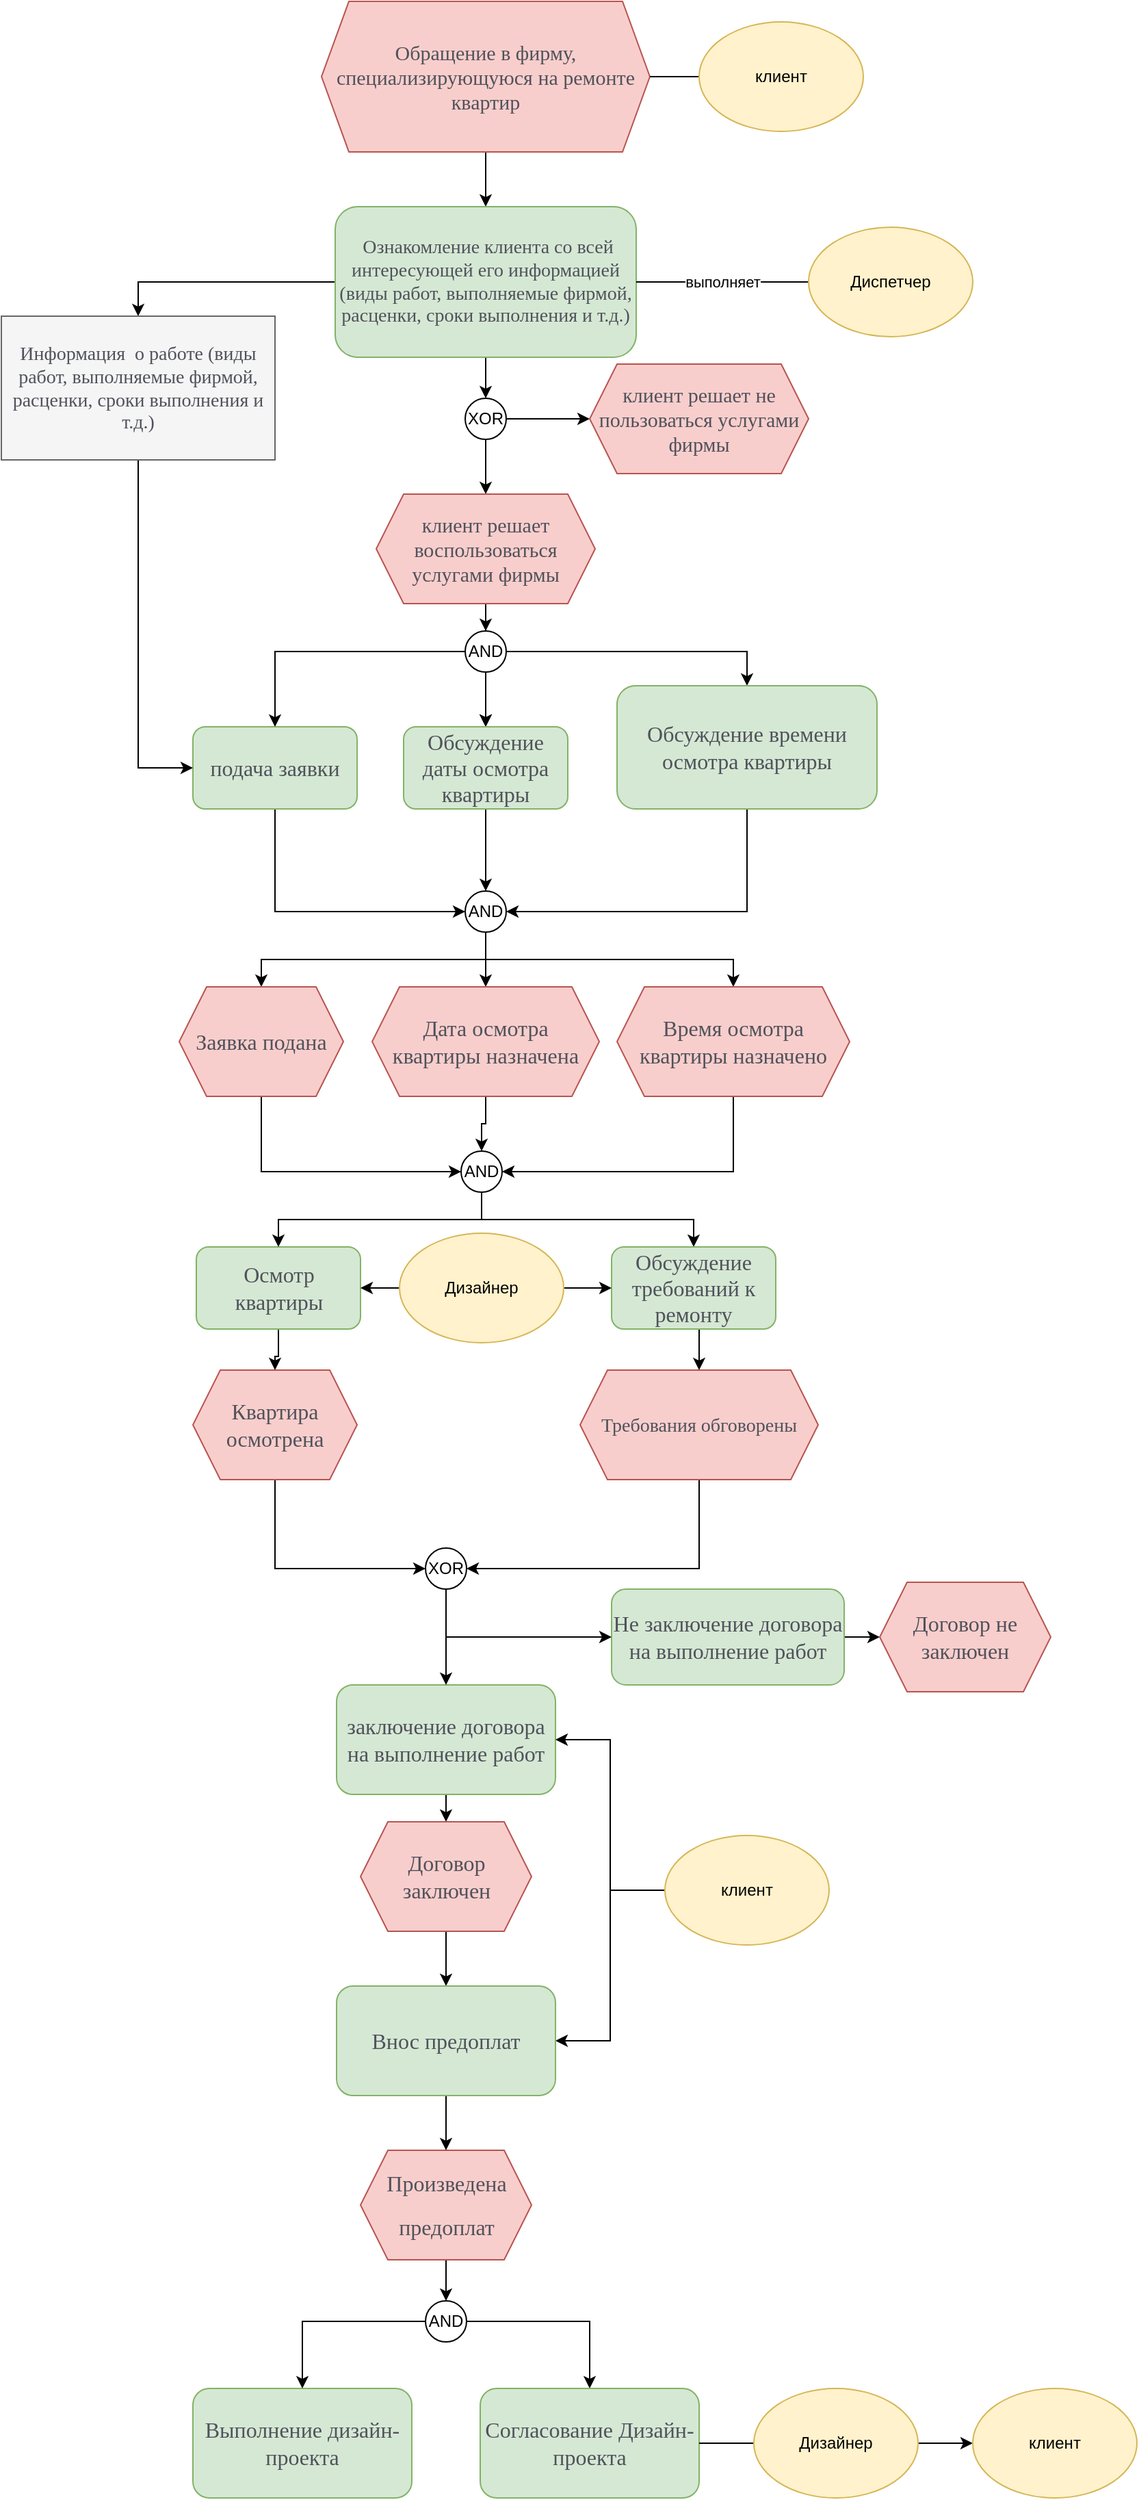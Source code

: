 <mxfile version="24.2.2" type="github">
  <diagram name="Page-1" id="cV4_P1KYifTKVsKzo9vI">
    <mxGraphModel dx="984" dy="695" grid="1" gridSize="10" guides="1" tooltips="1" connect="1" arrows="1" fold="1" page="1" pageScale="1" pageWidth="827" pageHeight="1169" math="0" shadow="0">
      <root>
        <mxCell id="0" />
        <mxCell id="1" parent="0" />
        <mxCell id="tOZuIOWOJhDS1oZQBcS--4" value="" style="edgeStyle=orthogonalEdgeStyle;rounded=0;orthogonalLoop=1;jettySize=auto;html=1;" edge="1" parent="1" source="tOZuIOWOJhDS1oZQBcS--1" target="tOZuIOWOJhDS1oZQBcS--2">
          <mxGeometry relative="1" as="geometry" />
        </mxCell>
        <mxCell id="tOZuIOWOJhDS1oZQBcS--1" value="&lt;div style=&quot;caret-color: rgb(0, 0, 0); color: rgb(0, 0, 0); font-style: normal; font-variant-caps: normal; font-weight: 400; letter-spacing: normal; text-indent: 0px; text-transform: none; white-space: normal; word-spacing: 0px; -webkit-text-stroke-width: 0px; text-decoration: none;&quot; title=&quot;Page 2&quot; class=&quot;page&quot;&gt;&lt;div style=&quot;&quot; class=&quot;section&quot;&gt;&lt;div class=&quot;layoutArea&quot;&gt;&lt;div class=&quot;column&quot;&gt;&lt;p&gt;&lt;span style=&quot;font-size: 15px; font-family: ArialMT; color: rgb(80, 82, 91);&quot;&gt;Обращение в фирму, специализирующуюся на ремонте квартир&lt;/span&gt;&lt;/p&gt;&lt;/div&gt;&lt;/div&gt;&lt;/div&gt;&lt;/div&gt;" style="shape=hexagon;perimeter=hexagonPerimeter2;whiteSpace=wrap;html=1;fixedSize=1;fillColor=#f8cecc;strokeColor=#b85450;labelBackgroundColor=none;align=center;" vertex="1" parent="1">
          <mxGeometry x="294" y="10" width="240" height="110" as="geometry" />
        </mxCell>
        <mxCell id="tOZuIOWOJhDS1oZQBcS--11" value="" style="edgeStyle=orthogonalEdgeStyle;rounded=0;orthogonalLoop=1;jettySize=auto;html=1;" edge="1" parent="1" source="tOZuIOWOJhDS1oZQBcS--2" target="tOZuIOWOJhDS1oZQBcS--10">
          <mxGeometry relative="1" as="geometry" />
        </mxCell>
        <mxCell id="tOZuIOWOJhDS1oZQBcS--46" style="edgeStyle=orthogonalEdgeStyle;rounded=0;orthogonalLoop=1;jettySize=auto;html=1;exitX=0;exitY=0.5;exitDx=0;exitDy=0;entryX=0.5;entryY=0;entryDx=0;entryDy=0;" edge="1" parent="1" source="tOZuIOWOJhDS1oZQBcS--2" target="tOZuIOWOJhDS1oZQBcS--44">
          <mxGeometry relative="1" as="geometry" />
        </mxCell>
        <mxCell id="tOZuIOWOJhDS1oZQBcS--2" value="&lt;div class=&quot;page&quot; title=&quot;Page 2&quot; style=&quot;caret-color: rgb(0, 0, 0); color: rgb(0, 0, 0); font-style: normal; font-variant-caps: normal; font-weight: 400; letter-spacing: normal; text-indent: 0px; text-transform: none; white-space: normal; word-spacing: 0px; -webkit-text-stroke-width: 0px; text-decoration: none;&quot;&gt;&lt;div class=&quot;section&quot; style=&quot;&quot;&gt;&lt;div class=&quot;layoutArea&quot;&gt;&lt;div class=&quot;column&quot;&gt;&lt;p&gt;&lt;span style=&quot;font-size: 14px; font-family: ArialMT; color: rgb(80, 82, 91);&quot;&gt;&amp;nbsp;Ознакомление клиента со всей интересующей его информацией (виды работ, выполняемые фирмой, расценки, сроки выполнения и т.д.)&lt;/span&gt;&lt;/p&gt;&lt;/div&gt;&lt;/div&gt;&lt;/div&gt;&lt;/div&gt;" style="rounded=1;whiteSpace=wrap;html=1;align=center;fillColor=#d5e8d4;strokeColor=#82b366;labelBackgroundColor=none;" vertex="1" parent="1">
          <mxGeometry x="304" y="160" width="220" height="110" as="geometry" />
        </mxCell>
        <mxCell id="tOZuIOWOJhDS1oZQBcS--7" value="выполняет" style="edgeStyle=orthogonalEdgeStyle;rounded=0;orthogonalLoop=1;jettySize=auto;html=1;labelBackgroundColor=default;startArrow=none;startFill=0;endArrow=none;endFill=0;" edge="1" parent="1" source="tOZuIOWOJhDS1oZQBcS--5" target="tOZuIOWOJhDS1oZQBcS--2">
          <mxGeometry relative="1" as="geometry" />
        </mxCell>
        <mxCell id="tOZuIOWOJhDS1oZQBcS--5" value="Диспетчер" style="ellipse;whiteSpace=wrap;html=1;labelBackgroundColor=none;fillColor=#fff2cc;strokeColor=#d6b656;" vertex="1" parent="1">
          <mxGeometry x="650" y="175" width="120" height="80" as="geometry" />
        </mxCell>
        <mxCell id="tOZuIOWOJhDS1oZQBcS--9" value="" style="edgeStyle=orthogonalEdgeStyle;rounded=0;orthogonalLoop=1;jettySize=auto;html=1;endArrow=none;endFill=0;" edge="1" parent="1" source="tOZuIOWOJhDS1oZQBcS--8" target="tOZuIOWOJhDS1oZQBcS--1">
          <mxGeometry relative="1" as="geometry" />
        </mxCell>
        <mxCell id="tOZuIOWOJhDS1oZQBcS--8" value="клиент" style="ellipse;whiteSpace=wrap;html=1;fillColor=#fff2cc;strokeColor=#d6b656;" vertex="1" parent="1">
          <mxGeometry x="570" y="25" width="120" height="80" as="geometry" />
        </mxCell>
        <mxCell id="tOZuIOWOJhDS1oZQBcS--13" value="" style="edgeStyle=orthogonalEdgeStyle;rounded=0;orthogonalLoop=1;jettySize=auto;html=1;" edge="1" parent="1" source="tOZuIOWOJhDS1oZQBcS--10" target="tOZuIOWOJhDS1oZQBcS--12">
          <mxGeometry relative="1" as="geometry" />
        </mxCell>
        <mxCell id="tOZuIOWOJhDS1oZQBcS--15" value="" style="edgeStyle=orthogonalEdgeStyle;rounded=0;orthogonalLoop=1;jettySize=auto;html=1;" edge="1" parent="1" source="tOZuIOWOJhDS1oZQBcS--10" target="tOZuIOWOJhDS1oZQBcS--14">
          <mxGeometry relative="1" as="geometry" />
        </mxCell>
        <mxCell id="tOZuIOWOJhDS1oZQBcS--10" value="XOR" style="ellipse;whiteSpace=wrap;html=1;aspect=fixed;" vertex="1" parent="1">
          <mxGeometry x="399" y="300" width="30" height="30" as="geometry" />
        </mxCell>
        <mxCell id="tOZuIOWOJhDS1oZQBcS--18" value="" style="edgeStyle=orthogonalEdgeStyle;rounded=0;orthogonalLoop=1;jettySize=auto;html=1;" edge="1" parent="1" source="tOZuIOWOJhDS1oZQBcS--12" target="tOZuIOWOJhDS1oZQBcS--17">
          <mxGeometry relative="1" as="geometry" />
        </mxCell>
        <mxCell id="tOZuIOWOJhDS1oZQBcS--26" value="" style="edgeStyle=orthogonalEdgeStyle;rounded=0;orthogonalLoop=1;jettySize=auto;html=1;" edge="1" parent="1" source="tOZuIOWOJhDS1oZQBcS--12" target="tOZuIOWOJhDS1oZQBcS--20">
          <mxGeometry relative="1" as="geometry" />
        </mxCell>
        <mxCell id="tOZuIOWOJhDS1oZQBcS--12" value="&lt;div style=&quot;caret-color: rgb(0, 0, 0); color: rgb(0, 0, 0); font-style: normal; font-variant-caps: normal; font-weight: 400; letter-spacing: normal; text-indent: 0px; text-transform: none; white-space: normal; word-spacing: 0px; -webkit-text-stroke-width: 0px; text-decoration: none;&quot; title=&quot;Page 2&quot; class=&quot;page&quot;&gt;&lt;div style=&quot;&quot; class=&quot;section&quot;&gt;&lt;div class=&quot;layoutArea&quot;&gt;&lt;div class=&quot;column&quot;&gt;&lt;p&gt;&lt;span style=&quot;font-family: ArialMT; color: rgb(80, 82, 91);&quot;&gt;&lt;font style=&quot;font-size: 15px;&quot;&gt;клиент решает воспользоваться услугами фирмы&lt;/font&gt;&lt;/span&gt;&lt;/p&gt;&lt;/div&gt;&lt;/div&gt;&lt;/div&gt;&lt;/div&gt;" style="shape=hexagon;perimeter=hexagonPerimeter2;whiteSpace=wrap;html=1;fixedSize=1;align=center;fillColor=#f8cecc;strokeColor=#b85450;labelBackgroundColor=none;" vertex="1" parent="1">
          <mxGeometry x="334" y="370" width="160" height="80" as="geometry" />
        </mxCell>
        <mxCell id="tOZuIOWOJhDS1oZQBcS--14" value="&lt;div style=&quot;caret-color: rgb(0, 0, 0); color: rgb(0, 0, 0); font-style: normal; font-variant-caps: normal; font-weight: 400; letter-spacing: normal; text-indent: 0px; text-transform: none; white-space: normal; word-spacing: 0px; -webkit-text-stroke-width: 0px; text-decoration: none;&quot; title=&quot;Page 2&quot; class=&quot;page&quot;&gt;&lt;div style=&quot;&quot; class=&quot;section&quot;&gt;&lt;div class=&quot;layoutArea&quot;&gt;&lt;div class=&quot;column&quot;&gt;&lt;p&gt;&lt;span style=&quot;font-family: ArialMT; color: rgb(80, 82, 91);&quot;&gt;&lt;font style=&quot;font-size: 15px;&quot;&gt;клиент решает не пользоваться услугами фирмы&lt;/font&gt;&lt;/span&gt;&lt;/p&gt;&lt;/div&gt;&lt;/div&gt;&lt;/div&gt;&lt;/div&gt;" style="shape=hexagon;perimeter=hexagonPerimeter2;whiteSpace=wrap;html=1;fixedSize=1;align=center;fillColor=#f8cecc;strokeColor=#b85450;labelBackgroundColor=none;" vertex="1" parent="1">
          <mxGeometry x="490" y="275" width="160" height="80" as="geometry" />
        </mxCell>
        <mxCell id="tOZuIOWOJhDS1oZQBcS--36" style="edgeStyle=orthogonalEdgeStyle;rounded=0;orthogonalLoop=1;jettySize=auto;html=1;exitX=0.5;exitY=1;exitDx=0;exitDy=0;entryX=0;entryY=0.5;entryDx=0;entryDy=0;" edge="1" parent="1" source="tOZuIOWOJhDS1oZQBcS--16" target="tOZuIOWOJhDS1oZQBcS--27">
          <mxGeometry relative="1" as="geometry" />
        </mxCell>
        <mxCell id="tOZuIOWOJhDS1oZQBcS--16" value="&lt;div style=&quot;text-align: start;&quot; title=&quot;Page 2&quot; class=&quot;page&quot;&gt;&lt;div style=&quot;&quot; class=&quot;section&quot;&gt;&lt;div class=&quot;layoutArea&quot;&gt;&lt;div class=&quot;column&quot;&gt;&lt;p&gt;&lt;span style=&quot;font-size: 12pt; font-family: ArialMT; color: rgb(80, 82, 91);&quot;&gt;подача заявки&lt;/span&gt;&lt;/p&gt;&lt;/div&gt;&lt;/div&gt;&lt;/div&gt;&lt;/div&gt;" style="rounded=1;whiteSpace=wrap;html=1;labelBackgroundColor=none;fillColor=#d5e8d4;strokeColor=#82b366;" vertex="1" parent="1">
          <mxGeometry x="200" y="540" width="120" height="60" as="geometry" />
        </mxCell>
        <mxCell id="tOZuIOWOJhDS1oZQBcS--19" value="" style="edgeStyle=orthogonalEdgeStyle;rounded=0;orthogonalLoop=1;jettySize=auto;html=1;" edge="1" parent="1" source="tOZuIOWOJhDS1oZQBcS--17" target="tOZuIOWOJhDS1oZQBcS--16">
          <mxGeometry relative="1" as="geometry" />
        </mxCell>
        <mxCell id="tOZuIOWOJhDS1oZQBcS--23" value="" style="edgeStyle=orthogonalEdgeStyle;rounded=0;orthogonalLoop=1;jettySize=auto;html=1;" edge="1" parent="1" source="tOZuIOWOJhDS1oZQBcS--17" target="tOZuIOWOJhDS1oZQBcS--20">
          <mxGeometry relative="1" as="geometry" />
        </mxCell>
        <mxCell id="tOZuIOWOJhDS1oZQBcS--24" value="" style="edgeStyle=orthogonalEdgeStyle;rounded=0;orthogonalLoop=1;jettySize=auto;html=1;" edge="1" parent="1" source="tOZuIOWOJhDS1oZQBcS--17" target="tOZuIOWOJhDS1oZQBcS--21">
          <mxGeometry relative="1" as="geometry" />
        </mxCell>
        <mxCell id="tOZuIOWOJhDS1oZQBcS--17" value="AND" style="ellipse;whiteSpace=wrap;html=1;aspect=fixed;" vertex="1" parent="1">
          <mxGeometry x="399" y="470" width="30" height="30" as="geometry" />
        </mxCell>
        <mxCell id="tOZuIOWOJhDS1oZQBcS--32" value="" style="edgeStyle=orthogonalEdgeStyle;rounded=0;orthogonalLoop=1;jettySize=auto;html=1;" edge="1" parent="1" source="tOZuIOWOJhDS1oZQBcS--20" target="tOZuIOWOJhDS1oZQBcS--27">
          <mxGeometry relative="1" as="geometry" />
        </mxCell>
        <mxCell id="tOZuIOWOJhDS1oZQBcS--20" value="&lt;div class=&quot;page&quot; title=&quot;Page 2&quot; style=&quot;&quot;&gt;&lt;div class=&quot;section&quot; style=&quot;&quot;&gt;&lt;div class=&quot;layoutArea&quot;&gt;&lt;div class=&quot;column&quot;&gt;&lt;div class=&quot;page&quot; title=&quot;Page 2&quot;&gt;&lt;div class=&quot;section&quot; style=&quot;&quot;&gt;&lt;div class=&quot;layoutArea&quot;&gt;&lt;div class=&quot;column&quot;&gt;&lt;p&gt;&lt;span style=&quot;font-size: 12pt; font-family: ArialMT; color: rgb(80, 82, 91);&quot;&gt;Обсуждение даты&amp;nbsp;&lt;/span&gt;&lt;span style=&quot;caret-color: rgb(80, 82, 91); color: rgb(80, 82, 91); font-family: ArialMT; font-size: 16px;&quot;&gt;осмотра квартиры&lt;/span&gt;&lt;/p&gt;&lt;/div&gt;&lt;/div&gt;&lt;/div&gt;&lt;/div&gt;&lt;/div&gt;&lt;/div&gt;&lt;/div&gt;&lt;/div&gt;" style="rounded=1;whiteSpace=wrap;html=1;labelBackgroundColor=none;fillColor=#d5e8d4;strokeColor=#82b366;align=center;" vertex="1" parent="1">
          <mxGeometry x="354" y="540" width="120" height="60" as="geometry" />
        </mxCell>
        <mxCell id="tOZuIOWOJhDS1oZQBcS--35" style="edgeStyle=orthogonalEdgeStyle;rounded=0;orthogonalLoop=1;jettySize=auto;html=1;exitX=0.5;exitY=1;exitDx=0;exitDy=0;entryX=1;entryY=0.5;entryDx=0;entryDy=0;" edge="1" parent="1" source="tOZuIOWOJhDS1oZQBcS--21" target="tOZuIOWOJhDS1oZQBcS--27">
          <mxGeometry relative="1" as="geometry" />
        </mxCell>
        <mxCell id="tOZuIOWOJhDS1oZQBcS--21" value="&lt;div class=&quot;page&quot; title=&quot;Page 2&quot; style=&quot;&quot;&gt;&lt;div class=&quot;section&quot; style=&quot;&quot;&gt;&lt;div class=&quot;layoutArea&quot;&gt;&lt;div class=&quot;column&quot;&gt;&lt;p&gt;&lt;span style=&quot;font-size: 12pt; font-family: ArialMT; color: rgb(80, 82, 91);&quot;&gt;Обсуждение&amp;nbsp;&lt;/span&gt;&lt;span style=&quot;color: rgb(80, 82, 91); font-family: ArialMT; font-size: 12pt;&quot;&gt;времени осмотра квартиры&lt;/span&gt;&lt;/p&gt;&lt;/div&gt;&lt;/div&gt;&lt;/div&gt;&lt;/div&gt;" style="rounded=1;whiteSpace=wrap;html=1;labelBackgroundColor=none;fillColor=#d5e8d4;strokeColor=#82b366;align=center;" vertex="1" parent="1">
          <mxGeometry x="510" y="510" width="190" height="90" as="geometry" />
        </mxCell>
        <mxCell id="tOZuIOWOJhDS1oZQBcS--53" style="edgeStyle=orthogonalEdgeStyle;rounded=0;orthogonalLoop=1;jettySize=auto;html=1;exitX=0.5;exitY=1;exitDx=0;exitDy=0;entryX=0;entryY=0.5;entryDx=0;entryDy=0;" edge="1" parent="1" source="tOZuIOWOJhDS1oZQBcS--25" target="tOZuIOWOJhDS1oZQBcS--51">
          <mxGeometry relative="1" as="geometry" />
        </mxCell>
        <mxCell id="tOZuIOWOJhDS1oZQBcS--25" value="&lt;div class=&quot;page&quot; title=&quot;Page 2&quot; style=&quot;caret-color: rgb(0, 0, 0); color: rgb(0, 0, 0); font-style: normal; font-variant-caps: normal; font-weight: 400; letter-spacing: normal; text-indent: 0px; text-transform: none; white-space: normal; word-spacing: 0px; -webkit-text-stroke-width: 0px; text-decoration: none;&quot;&gt;&lt;div class=&quot;section&quot; style=&quot;&quot;&gt;&lt;div class=&quot;layoutArea&quot;&gt;&lt;div class=&quot;column&quot;&gt;&lt;p&gt;&lt;span style=&quot;font-size: 12pt; font-family: ArialMT; color: rgb(80, 82, 91);&quot;&gt;Квартира осмотрена&lt;/span&gt;&lt;/p&gt;&lt;/div&gt;&lt;/div&gt;&lt;/div&gt;&lt;/div&gt;" style="shape=hexagon;perimeter=hexagonPerimeter2;whiteSpace=wrap;html=1;fixedSize=1;labelBackgroundColor=none;align=center;fillColor=#f8cecc;strokeColor=#b85450;" vertex="1" parent="1">
          <mxGeometry x="200" y="1010" width="120" height="80" as="geometry" />
        </mxCell>
        <mxCell id="tOZuIOWOJhDS1oZQBcS--63" style="edgeStyle=orthogonalEdgeStyle;rounded=0;orthogonalLoop=1;jettySize=auto;html=1;exitX=0.5;exitY=1;exitDx=0;exitDy=0;entryX=0.5;entryY=0;entryDx=0;entryDy=0;" edge="1" parent="1" source="tOZuIOWOJhDS1oZQBcS--27" target="tOZuIOWOJhDS1oZQBcS--62">
          <mxGeometry relative="1" as="geometry" />
        </mxCell>
        <mxCell id="tOZuIOWOJhDS1oZQBcS--65" value="" style="edgeStyle=orthogonalEdgeStyle;rounded=0;orthogonalLoop=1;jettySize=auto;html=1;" edge="1" parent="1" source="tOZuIOWOJhDS1oZQBcS--27" target="tOZuIOWOJhDS1oZQBcS--64">
          <mxGeometry relative="1" as="geometry" />
        </mxCell>
        <mxCell id="tOZuIOWOJhDS1oZQBcS--67" style="edgeStyle=orthogonalEdgeStyle;rounded=0;orthogonalLoop=1;jettySize=auto;html=1;exitX=0.5;exitY=1;exitDx=0;exitDy=0;entryX=0.5;entryY=0;entryDx=0;entryDy=0;" edge="1" parent="1" source="tOZuIOWOJhDS1oZQBcS--27" target="tOZuIOWOJhDS1oZQBcS--66">
          <mxGeometry relative="1" as="geometry" />
        </mxCell>
        <mxCell id="tOZuIOWOJhDS1oZQBcS--27" value="AND" style="ellipse;whiteSpace=wrap;html=1;aspect=fixed;" vertex="1" parent="1">
          <mxGeometry x="399" y="660" width="30" height="30" as="geometry" />
        </mxCell>
        <mxCell id="tOZuIOWOJhDS1oZQBcS--54" style="edgeStyle=orthogonalEdgeStyle;rounded=0;orthogonalLoop=1;jettySize=auto;html=1;exitX=0.5;exitY=1;exitDx=0;exitDy=0;entryX=1;entryY=0.5;entryDx=0;entryDy=0;" edge="1" parent="1" source="tOZuIOWOJhDS1oZQBcS--28" target="tOZuIOWOJhDS1oZQBcS--51">
          <mxGeometry relative="1" as="geometry" />
        </mxCell>
        <mxCell id="tOZuIOWOJhDS1oZQBcS--28" value="&lt;div style=&quot;text-indent: 0px; font-size: 14px;&quot; title=&quot;Page 2&quot; class=&quot;page&quot;&gt;&lt;div style=&quot;font-size: 14px;&quot; class=&quot;section&quot;&gt;&lt;div style=&quot;font-size: 14px;&quot; class=&quot;layoutArea&quot;&gt;&lt;div style=&quot;font-size: 14px;&quot; class=&quot;column&quot;&gt;&lt;div style=&quot;font-size: 14px;&quot; class=&quot;page&quot; title=&quot;Page 2&quot;&gt;&lt;div style=&quot;font-size: 14px;&quot; class=&quot;section&quot;&gt;&lt;div style=&quot;font-size: 14px;&quot; class=&quot;layoutArea&quot;&gt;&lt;div style=&quot;font-size: 14px;&quot; class=&quot;column&quot;&gt;&lt;p style=&quot;font-size: 14px;&quot;&gt;&lt;font style=&quot;font-size: 14px;&quot; face=&quot;ArialMT&quot; color=&quot;#50525b&quot;&gt;Требования обговорены&lt;/font&gt;&lt;/p&gt;&lt;/div&gt;&lt;/div&gt;&lt;/div&gt;&lt;/div&gt;&lt;/div&gt;&lt;/div&gt;&lt;/div&gt;&lt;/div&gt;" style="shape=hexagon;perimeter=hexagonPerimeter2;whiteSpace=wrap;html=1;fixedSize=1;labelBackgroundColor=none;align=center;fillColor=#f8cecc;strokeColor=#b85450;fontSize=14;" vertex="1" parent="1">
          <mxGeometry x="483" y="1010" width="174" height="80" as="geometry" />
        </mxCell>
        <mxCell id="tOZuIOWOJhDS1oZQBcS--48" style="edgeStyle=orthogonalEdgeStyle;rounded=0;orthogonalLoop=1;jettySize=auto;html=1;exitX=0.5;exitY=1;exitDx=0;exitDy=0;entryX=0;entryY=0.5;entryDx=0;entryDy=0;" edge="1" parent="1" source="tOZuIOWOJhDS1oZQBcS--44" target="tOZuIOWOJhDS1oZQBcS--16">
          <mxGeometry relative="1" as="geometry" />
        </mxCell>
        <mxCell id="tOZuIOWOJhDS1oZQBcS--44" value="&lt;span style=&quot;color: rgb(80, 82, 91); font-family: ArialMT; font-size: 14px;&quot;&gt;Информация &amp;nbsp;о работе (виды работ, выполняемые фирмой, расценки, сроки выполнения и т.д.)&lt;/span&gt;" style="rounded=0;whiteSpace=wrap;html=1;fillColor=#f5f5f5;fontColor=#333333;strokeColor=#666666;" vertex="1" parent="1">
          <mxGeometry x="60" y="240" width="200" height="105" as="geometry" />
        </mxCell>
        <mxCell id="tOZuIOWOJhDS1oZQBcS--82" style="edgeStyle=orthogonalEdgeStyle;rounded=0;orthogonalLoop=1;jettySize=auto;html=1;exitX=0.5;exitY=1;exitDx=0;exitDy=0;entryX=0.5;entryY=0;entryDx=0;entryDy=0;" edge="1" parent="1" source="tOZuIOWOJhDS1oZQBcS--49" target="tOZuIOWOJhDS1oZQBcS--78">
          <mxGeometry relative="1" as="geometry" />
        </mxCell>
        <mxCell id="tOZuIOWOJhDS1oZQBcS--49" value="&lt;div class=&quot;page&quot; title=&quot;Page 2&quot; style=&quot;&quot;&gt;&lt;div class=&quot;section&quot; style=&quot;&quot;&gt;&lt;div class=&quot;layoutArea&quot;&gt;&lt;div class=&quot;column&quot;&gt;&lt;div class=&quot;page&quot; title=&quot;Page 2&quot;&gt;&lt;div class=&quot;section&quot; style=&quot;&quot;&gt;&lt;div class=&quot;layoutArea&quot;&gt;&lt;div class=&quot;column&quot;&gt;&lt;p&gt;&lt;span style=&quot;font-size: 12pt; font-family: ArialMT; color: rgb(80, 82, 91);&quot;&gt;заключение договора на выполнение работ&lt;/span&gt;&lt;/p&gt;&lt;/div&gt;&lt;/div&gt;&lt;/div&gt;&lt;/div&gt;&lt;/div&gt;&lt;/div&gt;&lt;/div&gt;&lt;/div&gt;" style="rounded=1;whiteSpace=wrap;html=1;labelBackgroundColor=none;fillColor=#d5e8d4;strokeColor=#82b366;align=center;" vertex="1" parent="1">
          <mxGeometry x="305" y="1240" width="160" height="80" as="geometry" />
        </mxCell>
        <mxCell id="tOZuIOWOJhDS1oZQBcS--88" value="" style="edgeStyle=orthogonalEdgeStyle;rounded=0;orthogonalLoop=1;jettySize=auto;html=1;" edge="1" parent="1" source="tOZuIOWOJhDS1oZQBcS--50" target="tOZuIOWOJhDS1oZQBcS--87">
          <mxGeometry relative="1" as="geometry" />
        </mxCell>
        <mxCell id="tOZuIOWOJhDS1oZQBcS--50" value="&lt;div class=&quot;page&quot; title=&quot;Page 2&quot; style=&quot;&quot;&gt;&lt;div class=&quot;section&quot; style=&quot;&quot;&gt;&lt;div class=&quot;layoutArea&quot;&gt;&lt;div class=&quot;column&quot;&gt;&lt;p&gt;&lt;span style=&quot;font-size: 12pt; font-family: ArialMT; color: rgb(80, 82, 91);&quot;&gt;Не заключение договора на выполнение работ&lt;/span&gt;&lt;/p&gt;&lt;/div&gt;&lt;/div&gt;&lt;/div&gt;&lt;/div&gt;" style="rounded=1;whiteSpace=wrap;html=1;labelBackgroundColor=none;fillColor=#d5e8d4;strokeColor=#82b366;align=center;" vertex="1" parent="1">
          <mxGeometry x="506" y="1170" width="170" height="70" as="geometry" />
        </mxCell>
        <mxCell id="tOZuIOWOJhDS1oZQBcS--55" style="edgeStyle=orthogonalEdgeStyle;rounded=0;orthogonalLoop=1;jettySize=auto;html=1;exitX=0.5;exitY=1;exitDx=0;exitDy=0;entryX=0.5;entryY=0;entryDx=0;entryDy=0;" edge="1" parent="1" source="tOZuIOWOJhDS1oZQBcS--51" target="tOZuIOWOJhDS1oZQBcS--49">
          <mxGeometry relative="1" as="geometry" />
        </mxCell>
        <mxCell id="tOZuIOWOJhDS1oZQBcS--57" style="edgeStyle=orthogonalEdgeStyle;rounded=0;orthogonalLoop=1;jettySize=auto;html=1;exitX=0.5;exitY=1;exitDx=0;exitDy=0;entryX=0;entryY=0.5;entryDx=0;entryDy=0;" edge="1" parent="1" source="tOZuIOWOJhDS1oZQBcS--51" target="tOZuIOWOJhDS1oZQBcS--50">
          <mxGeometry relative="1" as="geometry" />
        </mxCell>
        <mxCell id="tOZuIOWOJhDS1oZQBcS--51" value="XOR" style="ellipse;whiteSpace=wrap;html=1;aspect=fixed;" vertex="1" parent="1">
          <mxGeometry x="370" y="1140" width="30" height="30" as="geometry" />
        </mxCell>
        <mxCell id="tOZuIOWOJhDS1oZQBcS--91" value="" style="edgeStyle=orthogonalEdgeStyle;rounded=0;orthogonalLoop=1;jettySize=auto;html=1;" edge="1" parent="1" source="tOZuIOWOJhDS1oZQBcS--58" target="tOZuIOWOJhDS1oZQBcS--90">
          <mxGeometry relative="1" as="geometry" />
        </mxCell>
        <mxCell id="tOZuIOWOJhDS1oZQBcS--58" value="&lt;div class=&quot;page&quot; title=&quot;Page 2&quot; style=&quot;text-indent: 0px;&quot;&gt;&lt;div class=&quot;section&quot;&gt;&lt;div class=&quot;layoutArea&quot;&gt;&lt;div class=&quot;column&quot;&gt;&lt;p&gt;&lt;font size=&quot;3&quot; face=&quot;ArialMT&quot; color=&quot;#50525b&quot;&gt;Произведена&lt;/font&gt;&lt;/p&gt;&lt;p&gt;&lt;font size=&quot;3&quot; face=&quot;ArialMT&quot; color=&quot;#50525b&quot;&gt;предоплат&lt;/font&gt;&lt;br&gt;&lt;/p&gt;&lt;/div&gt;&lt;/div&gt;&lt;/div&gt;&lt;/div&gt;" style="shape=hexagon;perimeter=hexagonPerimeter2;whiteSpace=wrap;html=1;fixedSize=1;labelBackgroundColor=none;align=center;fillColor=#f8cecc;strokeColor=#b85450;" vertex="1" parent="1">
          <mxGeometry x="322.5" y="1580" width="125" height="80" as="geometry" />
        </mxCell>
        <mxCell id="tOZuIOWOJhDS1oZQBcS--85" style="edgeStyle=orthogonalEdgeStyle;rounded=0;orthogonalLoop=1;jettySize=auto;html=1;exitX=0;exitY=0.5;exitDx=0;exitDy=0;entryX=1;entryY=0.5;entryDx=0;entryDy=0;" edge="1" parent="1" source="tOZuIOWOJhDS1oZQBcS--60" target="tOZuIOWOJhDS1oZQBcS--49">
          <mxGeometry relative="1" as="geometry" />
        </mxCell>
        <mxCell id="tOZuIOWOJhDS1oZQBcS--86" style="edgeStyle=orthogonalEdgeStyle;rounded=0;orthogonalLoop=1;jettySize=auto;html=1;exitX=0;exitY=0.5;exitDx=0;exitDy=0;entryX=1;entryY=0.5;entryDx=0;entryDy=0;" edge="1" parent="1" source="tOZuIOWOJhDS1oZQBcS--60" target="tOZuIOWOJhDS1oZQBcS--79">
          <mxGeometry relative="1" as="geometry" />
        </mxCell>
        <mxCell id="tOZuIOWOJhDS1oZQBcS--60" value="клиент" style="ellipse;whiteSpace=wrap;html=1;fillColor=#fff2cc;strokeColor=#d6b656;" vertex="1" parent="1">
          <mxGeometry x="545" y="1350" width="120" height="80" as="geometry" />
        </mxCell>
        <mxCell id="tOZuIOWOJhDS1oZQBcS--70" style="edgeStyle=orthogonalEdgeStyle;rounded=0;orthogonalLoop=1;jettySize=auto;html=1;exitX=0.5;exitY=1;exitDx=0;exitDy=0;entryX=0;entryY=0.5;entryDx=0;entryDy=0;" edge="1" parent="1" source="tOZuIOWOJhDS1oZQBcS--62" target="tOZuIOWOJhDS1oZQBcS--69">
          <mxGeometry relative="1" as="geometry" />
        </mxCell>
        <mxCell id="tOZuIOWOJhDS1oZQBcS--62" value="&lt;div class=&quot;page&quot; title=&quot;Page 2&quot; style=&quot;caret-color: rgb(0, 0, 0); color: rgb(0, 0, 0); font-style: normal; font-variant-caps: normal; font-weight: 400; letter-spacing: normal; text-indent: 0px; text-transform: none; white-space: normal; word-spacing: 0px; -webkit-text-stroke-width: 0px; text-decoration: none;&quot;&gt;&lt;div class=&quot;section&quot; style=&quot;&quot;&gt;&lt;div class=&quot;layoutArea&quot;&gt;&lt;div class=&quot;column&quot;&gt;&lt;p&gt;&lt;span style=&quot;font-size: 12pt; font-family: ArialMT; color: rgb(80, 82, 91);&quot;&gt;Заявка подана&lt;/span&gt;&lt;/p&gt;&lt;/div&gt;&lt;/div&gt;&lt;/div&gt;&lt;/div&gt;" style="shape=hexagon;perimeter=hexagonPerimeter2;whiteSpace=wrap;html=1;fixedSize=1;labelBackgroundColor=none;align=center;fillColor=#f8cecc;strokeColor=#b85450;" vertex="1" parent="1">
          <mxGeometry x="190" y="730" width="120" height="80" as="geometry" />
        </mxCell>
        <mxCell id="tOZuIOWOJhDS1oZQBcS--71" value="" style="edgeStyle=orthogonalEdgeStyle;rounded=0;orthogonalLoop=1;jettySize=auto;html=1;" edge="1" parent="1" source="tOZuIOWOJhDS1oZQBcS--64" target="tOZuIOWOJhDS1oZQBcS--69">
          <mxGeometry relative="1" as="geometry" />
        </mxCell>
        <mxCell id="tOZuIOWOJhDS1oZQBcS--64" value="&lt;div class=&quot;page&quot; title=&quot;Page 2&quot; style=&quot;caret-color: rgb(0, 0, 0); color: rgb(0, 0, 0); font-style: normal; font-variant-caps: normal; font-weight: 400; letter-spacing: normal; text-indent: 0px; text-transform: none; white-space: normal; word-spacing: 0px; -webkit-text-stroke-width: 0px; text-decoration: none;&quot;&gt;&lt;div class=&quot;section&quot; style=&quot;&quot;&gt;&lt;div class=&quot;layoutArea&quot;&gt;&lt;div class=&quot;column&quot;&gt;&lt;p&gt;&lt;span style=&quot;font-size: 12pt; font-family: ArialMT; color: rgb(80, 82, 91);&quot;&gt;Дата&amp;nbsp;&lt;/span&gt;&lt;span style=&quot;caret-color: rgb(80, 82, 91); color: rgb(80, 82, 91); font-family: ArialMT; font-size: 16px;&quot;&gt;осмотра квартиры&lt;/span&gt;&lt;span style=&quot;color: rgb(80, 82, 91); font-family: ArialMT; font-size: 12pt;&quot;&gt;&amp;nbsp;назначена&lt;/span&gt;&lt;/p&gt;&lt;/div&gt;&lt;/div&gt;&lt;/div&gt;&lt;/div&gt;" style="shape=hexagon;perimeter=hexagonPerimeter2;whiteSpace=wrap;html=1;fixedSize=1;labelBackgroundColor=none;align=center;fillColor=#f8cecc;strokeColor=#b85450;" vertex="1" parent="1">
          <mxGeometry x="331" y="730" width="166" height="80" as="geometry" />
        </mxCell>
        <mxCell id="tOZuIOWOJhDS1oZQBcS--72" style="edgeStyle=orthogonalEdgeStyle;rounded=0;orthogonalLoop=1;jettySize=auto;html=1;exitX=0.5;exitY=1;exitDx=0;exitDy=0;entryX=1;entryY=0.5;entryDx=0;entryDy=0;" edge="1" parent="1" source="tOZuIOWOJhDS1oZQBcS--66" target="tOZuIOWOJhDS1oZQBcS--69">
          <mxGeometry relative="1" as="geometry" />
        </mxCell>
        <mxCell id="tOZuIOWOJhDS1oZQBcS--66" value="&lt;div class=&quot;page&quot; title=&quot;Page 2&quot; style=&quot;caret-color: rgb(0, 0, 0); color: rgb(0, 0, 0); font-style: normal; font-variant-caps: normal; font-weight: 400; letter-spacing: normal; text-indent: 0px; text-transform: none; white-space: normal; word-spacing: 0px; -webkit-text-stroke-width: 0px; text-decoration: none;&quot;&gt;&lt;div class=&quot;section&quot; style=&quot;&quot;&gt;&lt;div class=&quot;layoutArea&quot;&gt;&lt;div class=&quot;column&quot;&gt;&lt;p&gt;&lt;span style=&quot;font-size: 12pt; font-family: ArialMT; color: rgb(80, 82, 91);&quot;&gt;Время&amp;nbsp;&lt;/span&gt;&lt;span style=&quot;caret-color: rgb(80, 82, 91); color: rgb(80, 82, 91); font-family: ArialMT; font-size: 16px;&quot;&gt;осмотра квартиры&lt;/span&gt;&lt;span style=&quot;color: rgb(80, 82, 91); font-family: ArialMT; font-size: 12pt;&quot;&gt;&amp;nbsp;назначено&lt;/span&gt;&lt;/p&gt;&lt;/div&gt;&lt;/div&gt;&lt;/div&gt;&lt;/div&gt;" style="shape=hexagon;perimeter=hexagonPerimeter2;whiteSpace=wrap;html=1;fixedSize=1;labelBackgroundColor=none;align=center;fillColor=#f8cecc;strokeColor=#b85450;" vertex="1" parent="1">
          <mxGeometry x="510" y="730" width="170" height="80" as="geometry" />
        </mxCell>
        <mxCell id="tOZuIOWOJhDS1oZQBcS--76" style="edgeStyle=orthogonalEdgeStyle;rounded=0;orthogonalLoop=1;jettySize=auto;html=1;exitX=0.5;exitY=1;exitDx=0;exitDy=0;" edge="1" parent="1" source="tOZuIOWOJhDS1oZQBcS--68" target="tOZuIOWOJhDS1oZQBcS--25">
          <mxGeometry relative="1" as="geometry" />
        </mxCell>
        <mxCell id="tOZuIOWOJhDS1oZQBcS--68" value="&lt;div class=&quot;page&quot; title=&quot;Page 2&quot; style=&quot;&quot;&gt;&lt;div class=&quot;section&quot; style=&quot;&quot;&gt;&lt;div class=&quot;layoutArea&quot;&gt;&lt;div class=&quot;column&quot;&gt;&lt;div class=&quot;page&quot; title=&quot;Page 2&quot;&gt;&lt;div class=&quot;section&quot; style=&quot;&quot;&gt;&lt;div class=&quot;layoutArea&quot;&gt;&lt;div class=&quot;column&quot;&gt;&lt;p&gt;&lt;font size=&quot;3&quot; face=&quot;ArialMT&quot; color=&quot;#50525b&quot;&gt;&lt;span style=&quot;caret-color: rgb(80, 82, 91);&quot;&gt;Осмотр квартиры&lt;/span&gt;&lt;/font&gt;&lt;/p&gt;&lt;/div&gt;&lt;/div&gt;&lt;/div&gt;&lt;/div&gt;&lt;/div&gt;&lt;/div&gt;&lt;/div&gt;&lt;/div&gt;" style="rounded=1;whiteSpace=wrap;html=1;labelBackgroundColor=none;fillColor=#d5e8d4;strokeColor=#82b366;align=center;" vertex="1" parent="1">
          <mxGeometry x="202.5" y="920" width="120" height="60" as="geometry" />
        </mxCell>
        <mxCell id="tOZuIOWOJhDS1oZQBcS--74" style="edgeStyle=orthogonalEdgeStyle;rounded=0;orthogonalLoop=1;jettySize=auto;html=1;exitX=0.5;exitY=1;exitDx=0;exitDy=0;entryX=0.5;entryY=0;entryDx=0;entryDy=0;" edge="1" parent="1" source="tOZuIOWOJhDS1oZQBcS--69" target="tOZuIOWOJhDS1oZQBcS--68">
          <mxGeometry relative="1" as="geometry" />
        </mxCell>
        <mxCell id="tOZuIOWOJhDS1oZQBcS--75" style="edgeStyle=orthogonalEdgeStyle;rounded=0;orthogonalLoop=1;jettySize=auto;html=1;exitX=0.5;exitY=1;exitDx=0;exitDy=0;entryX=0.5;entryY=0;entryDx=0;entryDy=0;" edge="1" parent="1" source="tOZuIOWOJhDS1oZQBcS--69" target="tOZuIOWOJhDS1oZQBcS--73">
          <mxGeometry relative="1" as="geometry" />
        </mxCell>
        <mxCell id="tOZuIOWOJhDS1oZQBcS--69" value="AND" style="ellipse;whiteSpace=wrap;html=1;aspect=fixed;" vertex="1" parent="1">
          <mxGeometry x="396" y="850" width="30" height="30" as="geometry" />
        </mxCell>
        <mxCell id="tOZuIOWOJhDS1oZQBcS--77" style="edgeStyle=orthogonalEdgeStyle;rounded=0;orthogonalLoop=1;jettySize=auto;html=1;exitX=0.5;exitY=1;exitDx=0;exitDy=0;entryX=0.5;entryY=0;entryDx=0;entryDy=0;" edge="1" parent="1" source="tOZuIOWOJhDS1oZQBcS--73" target="tOZuIOWOJhDS1oZQBcS--28">
          <mxGeometry relative="1" as="geometry" />
        </mxCell>
        <mxCell id="tOZuIOWOJhDS1oZQBcS--73" value="&lt;div class=&quot;page&quot; title=&quot;Page 2&quot; style=&quot;&quot;&gt;&lt;div class=&quot;section&quot; style=&quot;&quot;&gt;&lt;div class=&quot;layoutArea&quot;&gt;&lt;div class=&quot;column&quot;&gt;&lt;div class=&quot;page&quot; title=&quot;Page 2&quot;&gt;&lt;div class=&quot;section&quot; style=&quot;&quot;&gt;&lt;div class=&quot;layoutArea&quot;&gt;&lt;div class=&quot;column&quot;&gt;&lt;p&gt;&lt;font size=&quot;3&quot; face=&quot;ArialMT&quot; color=&quot;#50525b&quot;&gt;&lt;span style=&quot;caret-color: rgb(80, 82, 91);&quot;&gt;Обсуждение требований к ремонту&lt;/span&gt;&lt;/font&gt;&lt;/p&gt;&lt;/div&gt;&lt;/div&gt;&lt;/div&gt;&lt;/div&gt;&lt;/div&gt;&lt;/div&gt;&lt;/div&gt;&lt;/div&gt;" style="rounded=1;whiteSpace=wrap;html=1;labelBackgroundColor=none;fillColor=#d5e8d4;strokeColor=#82b366;align=center;" vertex="1" parent="1">
          <mxGeometry x="506" y="920" width="120" height="60" as="geometry" />
        </mxCell>
        <mxCell id="tOZuIOWOJhDS1oZQBcS--83" value="" style="edgeStyle=orthogonalEdgeStyle;rounded=0;orthogonalLoop=1;jettySize=auto;html=1;" edge="1" parent="1" source="tOZuIOWOJhDS1oZQBcS--78" target="tOZuIOWOJhDS1oZQBcS--79">
          <mxGeometry relative="1" as="geometry" />
        </mxCell>
        <mxCell id="tOZuIOWOJhDS1oZQBcS--78" value="&lt;div class=&quot;page&quot; title=&quot;Page 2&quot; style=&quot;text-indent: 0px;&quot;&gt;&lt;div class=&quot;section&quot;&gt;&lt;div class=&quot;layoutArea&quot;&gt;&lt;div class=&quot;column&quot;&gt;&lt;p&gt;&lt;font size=&quot;3&quot; face=&quot;ArialMT&quot; color=&quot;#50525b&quot;&gt;&lt;span style=&quot;caret-color: rgb(80, 82, 91);&quot;&gt;Договор заключен&lt;/span&gt;&lt;/font&gt;&lt;/p&gt;&lt;/div&gt;&lt;/div&gt;&lt;/div&gt;&lt;/div&gt;" style="shape=hexagon;perimeter=hexagonPerimeter2;whiteSpace=wrap;html=1;fixedSize=1;labelBackgroundColor=none;align=center;fillColor=#f8cecc;strokeColor=#b85450;" vertex="1" parent="1">
          <mxGeometry x="322.5" y="1340" width="125" height="80" as="geometry" />
        </mxCell>
        <mxCell id="tOZuIOWOJhDS1oZQBcS--84" value="" style="edgeStyle=orthogonalEdgeStyle;rounded=0;orthogonalLoop=1;jettySize=auto;html=1;" edge="1" parent="1" source="tOZuIOWOJhDS1oZQBcS--79" target="tOZuIOWOJhDS1oZQBcS--58">
          <mxGeometry relative="1" as="geometry" />
        </mxCell>
        <mxCell id="tOZuIOWOJhDS1oZQBcS--79" value="&lt;div class=&quot;page&quot; title=&quot;Page 2&quot; style=&quot;&quot;&gt;&lt;div class=&quot;section&quot; style=&quot;&quot;&gt;&lt;div class=&quot;layoutArea&quot;&gt;&lt;div class=&quot;column&quot;&gt;&lt;div class=&quot;page&quot; title=&quot;Page 2&quot;&gt;&lt;div class=&quot;section&quot; style=&quot;&quot;&gt;&lt;div class=&quot;layoutArea&quot;&gt;&lt;div class=&quot;column&quot;&gt;&lt;p&gt;&lt;span style=&quot;font-size: 12pt; font-family: ArialMT; color: rgb(80, 82, 91);&quot;&gt;Внос&amp;nbsp;&lt;/span&gt;&lt;font size=&quot;3&quot; face=&quot;ArialMT&quot; color=&quot;#50525b&quot;&gt;&lt;span style=&quot;caret-color: rgb(80, 82, 91);&quot;&gt;предоплат&lt;/span&gt;&lt;/font&gt;&lt;/p&gt;&lt;/div&gt;&lt;/div&gt;&lt;/div&gt;&lt;/div&gt;&lt;/div&gt;&lt;/div&gt;&lt;/div&gt;&lt;/div&gt;" style="rounded=1;whiteSpace=wrap;html=1;labelBackgroundColor=none;fillColor=#d5e8d4;strokeColor=#82b366;align=center;" vertex="1" parent="1">
          <mxGeometry x="305" y="1460" width="160" height="80" as="geometry" />
        </mxCell>
        <mxCell id="tOZuIOWOJhDS1oZQBcS--87" value="&lt;div class=&quot;page&quot; title=&quot;Page 2&quot; style=&quot;text-indent: 0px;&quot;&gt;&lt;div class=&quot;section&quot;&gt;&lt;div class=&quot;layoutArea&quot;&gt;&lt;div class=&quot;column&quot;&gt;&lt;p&gt;&lt;font size=&quot;3&quot; face=&quot;ArialMT&quot; color=&quot;#50525b&quot;&gt;&lt;span style=&quot;caret-color: rgb(80, 82, 91);&quot;&gt;Договор не заключен&lt;/span&gt;&lt;/font&gt;&lt;/p&gt;&lt;/div&gt;&lt;/div&gt;&lt;/div&gt;&lt;/div&gt;" style="shape=hexagon;perimeter=hexagonPerimeter2;whiteSpace=wrap;html=1;fixedSize=1;labelBackgroundColor=none;align=center;fillColor=#f8cecc;strokeColor=#b85450;" vertex="1" parent="1">
          <mxGeometry x="702" y="1165" width="125" height="80" as="geometry" />
        </mxCell>
        <mxCell id="tOZuIOWOJhDS1oZQBcS--89" value="&lt;div class=&quot;page&quot; title=&quot;Page 2&quot; style=&quot;&quot;&gt;&lt;div class=&quot;section&quot; style=&quot;&quot;&gt;&lt;div class=&quot;layoutArea&quot;&gt;&lt;div class=&quot;column&quot;&gt;&lt;div class=&quot;page&quot; title=&quot;Page 2&quot;&gt;&lt;div class=&quot;section&quot; style=&quot;&quot;&gt;&lt;div class=&quot;layoutArea&quot;&gt;&lt;div class=&quot;column&quot;&gt;&lt;div style=&quot;&quot; title=&quot;Page 2&quot; class=&quot;page&quot;&gt;&lt;div style=&quot;&quot; class=&quot;section&quot;&gt;&lt;div class=&quot;layoutArea&quot;&gt;&lt;div class=&quot;column&quot;&gt;&lt;p&gt;&lt;span style=&quot;font-size: 12pt; font-family: ArialMT; color: rgb(80, 82, 91);&quot;&gt;Выполнение дизайн&lt;/span&gt;&lt;span style=&quot;font-size: 12pt; font-family: ArialMT; color: rgb(80, 82, 91);&quot;&gt;-&lt;/span&gt;&lt;span style=&quot;font-size: 12pt; font-family: ArialMT; color: rgb(80, 82, 91);&quot;&gt;проекта&lt;/span&gt;&lt;/p&gt;&lt;/div&gt;&lt;/div&gt;&lt;/div&gt;&lt;/div&gt;&lt;/div&gt;&lt;/div&gt;&lt;/div&gt;&lt;/div&gt;&lt;/div&gt;&lt;/div&gt;&lt;/div&gt;&lt;/div&gt;" style="rounded=1;whiteSpace=wrap;html=1;labelBackgroundColor=none;fillColor=#d5e8d4;strokeColor=#82b366;align=center;" vertex="1" parent="1">
          <mxGeometry x="200" y="1754" width="160" height="80" as="geometry" />
        </mxCell>
        <mxCell id="tOZuIOWOJhDS1oZQBcS--92" style="edgeStyle=orthogonalEdgeStyle;rounded=0;orthogonalLoop=1;jettySize=auto;html=1;exitX=0;exitY=0.5;exitDx=0;exitDy=0;" edge="1" parent="1" source="tOZuIOWOJhDS1oZQBcS--90" target="tOZuIOWOJhDS1oZQBcS--89">
          <mxGeometry relative="1" as="geometry" />
        </mxCell>
        <mxCell id="tOZuIOWOJhDS1oZQBcS--94" style="edgeStyle=orthogonalEdgeStyle;rounded=0;orthogonalLoop=1;jettySize=auto;html=1;exitX=1;exitY=0.5;exitDx=0;exitDy=0;entryX=0.5;entryY=0;entryDx=0;entryDy=0;" edge="1" parent="1" source="tOZuIOWOJhDS1oZQBcS--90" target="tOZuIOWOJhDS1oZQBcS--93">
          <mxGeometry relative="1" as="geometry" />
        </mxCell>
        <mxCell id="tOZuIOWOJhDS1oZQBcS--90" value="AND" style="ellipse;whiteSpace=wrap;html=1;aspect=fixed;" vertex="1" parent="1">
          <mxGeometry x="370" y="1690" width="30" height="30" as="geometry" />
        </mxCell>
        <mxCell id="tOZuIOWOJhDS1oZQBcS--93" value="&lt;div class=&quot;page&quot; title=&quot;Page 2&quot; style=&quot;&quot;&gt;&lt;div class=&quot;section&quot; style=&quot;&quot;&gt;&lt;div class=&quot;layoutArea&quot;&gt;&lt;div class=&quot;column&quot;&gt;&lt;div class=&quot;page&quot; title=&quot;Page 2&quot;&gt;&lt;div class=&quot;section&quot; style=&quot;&quot;&gt;&lt;div class=&quot;layoutArea&quot;&gt;&lt;div class=&quot;column&quot;&gt;&lt;div style=&quot;&quot; title=&quot;Page 2&quot; class=&quot;page&quot;&gt;&lt;div style=&quot;&quot; class=&quot;section&quot;&gt;&lt;div class=&quot;layoutArea&quot;&gt;&lt;div class=&quot;column&quot;&gt;&lt;p&gt;&lt;font size=&quot;3&quot; face=&quot;ArialMT&quot; color=&quot;#50525b&quot;&gt;&lt;span style=&quot;caret-color: rgb(80, 82, 91);&quot;&gt;Согласование Дизайн-проекта&lt;/span&gt;&lt;/font&gt;&lt;/p&gt;&lt;/div&gt;&lt;/div&gt;&lt;/div&gt;&lt;/div&gt;&lt;/div&gt;&lt;/div&gt;&lt;/div&gt;&lt;/div&gt;&lt;/div&gt;&lt;/div&gt;&lt;/div&gt;&lt;/div&gt;" style="rounded=1;whiteSpace=wrap;html=1;labelBackgroundColor=none;fillColor=#d5e8d4;strokeColor=#82b366;align=center;" vertex="1" parent="1">
          <mxGeometry x="410" y="1754" width="160" height="80" as="geometry" />
        </mxCell>
        <mxCell id="tOZuIOWOJhDS1oZQBcS--96" value="" style="edgeStyle=orthogonalEdgeStyle;rounded=0;orthogonalLoop=1;jettySize=auto;html=1;" edge="1" parent="1" source="tOZuIOWOJhDS1oZQBcS--95" target="tOZuIOWOJhDS1oZQBcS--68">
          <mxGeometry relative="1" as="geometry" />
        </mxCell>
        <mxCell id="tOZuIOWOJhDS1oZQBcS--97" value="" style="edgeStyle=orthogonalEdgeStyle;rounded=0;orthogonalLoop=1;jettySize=auto;html=1;" edge="1" parent="1" source="tOZuIOWOJhDS1oZQBcS--95" target="tOZuIOWOJhDS1oZQBcS--73">
          <mxGeometry relative="1" as="geometry" />
        </mxCell>
        <mxCell id="tOZuIOWOJhDS1oZQBcS--95" value="Дизайнер" style="ellipse;whiteSpace=wrap;html=1;fillColor=#fff2cc;strokeColor=#d6b656;" vertex="1" parent="1">
          <mxGeometry x="351" y="910" width="120" height="80" as="geometry" />
        </mxCell>
        <mxCell id="tOZuIOWOJhDS1oZQBcS--99" value="" style="edgeStyle=orthogonalEdgeStyle;rounded=0;orthogonalLoop=1;jettySize=auto;html=1;endArrow=none;endFill=0;" edge="1" parent="1" source="tOZuIOWOJhDS1oZQBcS--98" target="tOZuIOWOJhDS1oZQBcS--93">
          <mxGeometry relative="1" as="geometry" />
        </mxCell>
        <mxCell id="tOZuIOWOJhDS1oZQBcS--101" value="" style="edgeStyle=orthogonalEdgeStyle;rounded=0;orthogonalLoop=1;jettySize=auto;html=1;" edge="1" parent="1" source="tOZuIOWOJhDS1oZQBcS--98" target="tOZuIOWOJhDS1oZQBcS--100">
          <mxGeometry relative="1" as="geometry" />
        </mxCell>
        <mxCell id="tOZuIOWOJhDS1oZQBcS--98" value="Дизайнер" style="ellipse;whiteSpace=wrap;html=1;fillColor=#fff2cc;strokeColor=#d6b656;" vertex="1" parent="1">
          <mxGeometry x="610" y="1754" width="120" height="80" as="geometry" />
        </mxCell>
        <mxCell id="tOZuIOWOJhDS1oZQBcS--100" value="клиент" style="ellipse;whiteSpace=wrap;html=1;fillColor=#fff2cc;strokeColor=#d6b656;" vertex="1" parent="1">
          <mxGeometry x="770" y="1754" width="120" height="80" as="geometry" />
        </mxCell>
      </root>
    </mxGraphModel>
  </diagram>
</mxfile>
